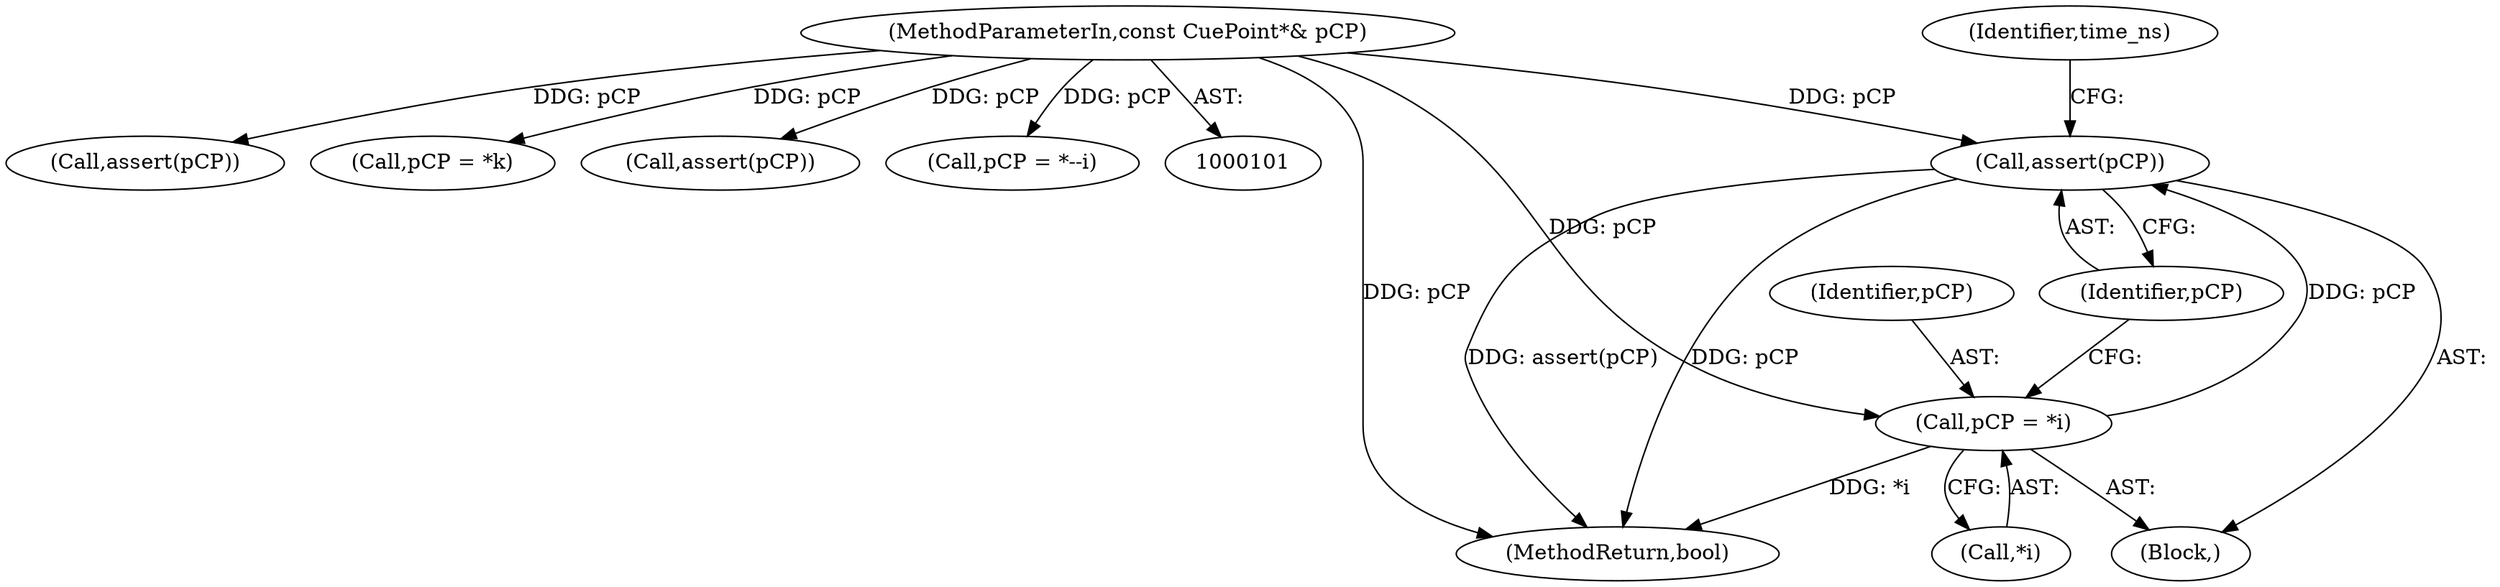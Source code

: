 digraph "0_Android_04839626ed859623901ebd3a5fd483982186b59d_39@API" {
"1000142" [label="(Call,assert(pCP))"];
"1000138" [label="(Call,pCP = *i)"];
"1000104" [label="(MethodParameterIn,const CuePoint*& pCP)"];
"1000142" [label="(Call,assert(pCP))"];
"1000104" [label="(MethodParameterIn,const CuePoint*& pCP)"];
"1000185" [label="(Call,assert(pCP))"];
"1000181" [label="(Call,pCP = *k)"];
"1000243" [label="(MethodReturn,bool)"];
"1000139" [label="(Identifier,pCP)"];
"1000146" [label="(Identifier,time_ns)"];
"1000106" [label="(Block,)"];
"1000228" [label="(Call,assert(pCP))"];
"1000140" [label="(Call,*i)"];
"1000223" [label="(Call,pCP = *--i)"];
"1000138" [label="(Call,pCP = *i)"];
"1000143" [label="(Identifier,pCP)"];
"1000142" -> "1000106"  [label="AST: "];
"1000142" -> "1000143"  [label="CFG: "];
"1000143" -> "1000142"  [label="AST: "];
"1000146" -> "1000142"  [label="CFG: "];
"1000142" -> "1000243"  [label="DDG: assert(pCP)"];
"1000142" -> "1000243"  [label="DDG: pCP"];
"1000138" -> "1000142"  [label="DDG: pCP"];
"1000104" -> "1000142"  [label="DDG: pCP"];
"1000138" -> "1000106"  [label="AST: "];
"1000138" -> "1000140"  [label="CFG: "];
"1000139" -> "1000138"  [label="AST: "];
"1000140" -> "1000138"  [label="AST: "];
"1000143" -> "1000138"  [label="CFG: "];
"1000138" -> "1000243"  [label="DDG: *i"];
"1000104" -> "1000138"  [label="DDG: pCP"];
"1000104" -> "1000101"  [label="AST: "];
"1000104" -> "1000243"  [label="DDG: pCP"];
"1000104" -> "1000181"  [label="DDG: pCP"];
"1000104" -> "1000185"  [label="DDG: pCP"];
"1000104" -> "1000223"  [label="DDG: pCP"];
"1000104" -> "1000228"  [label="DDG: pCP"];
}
